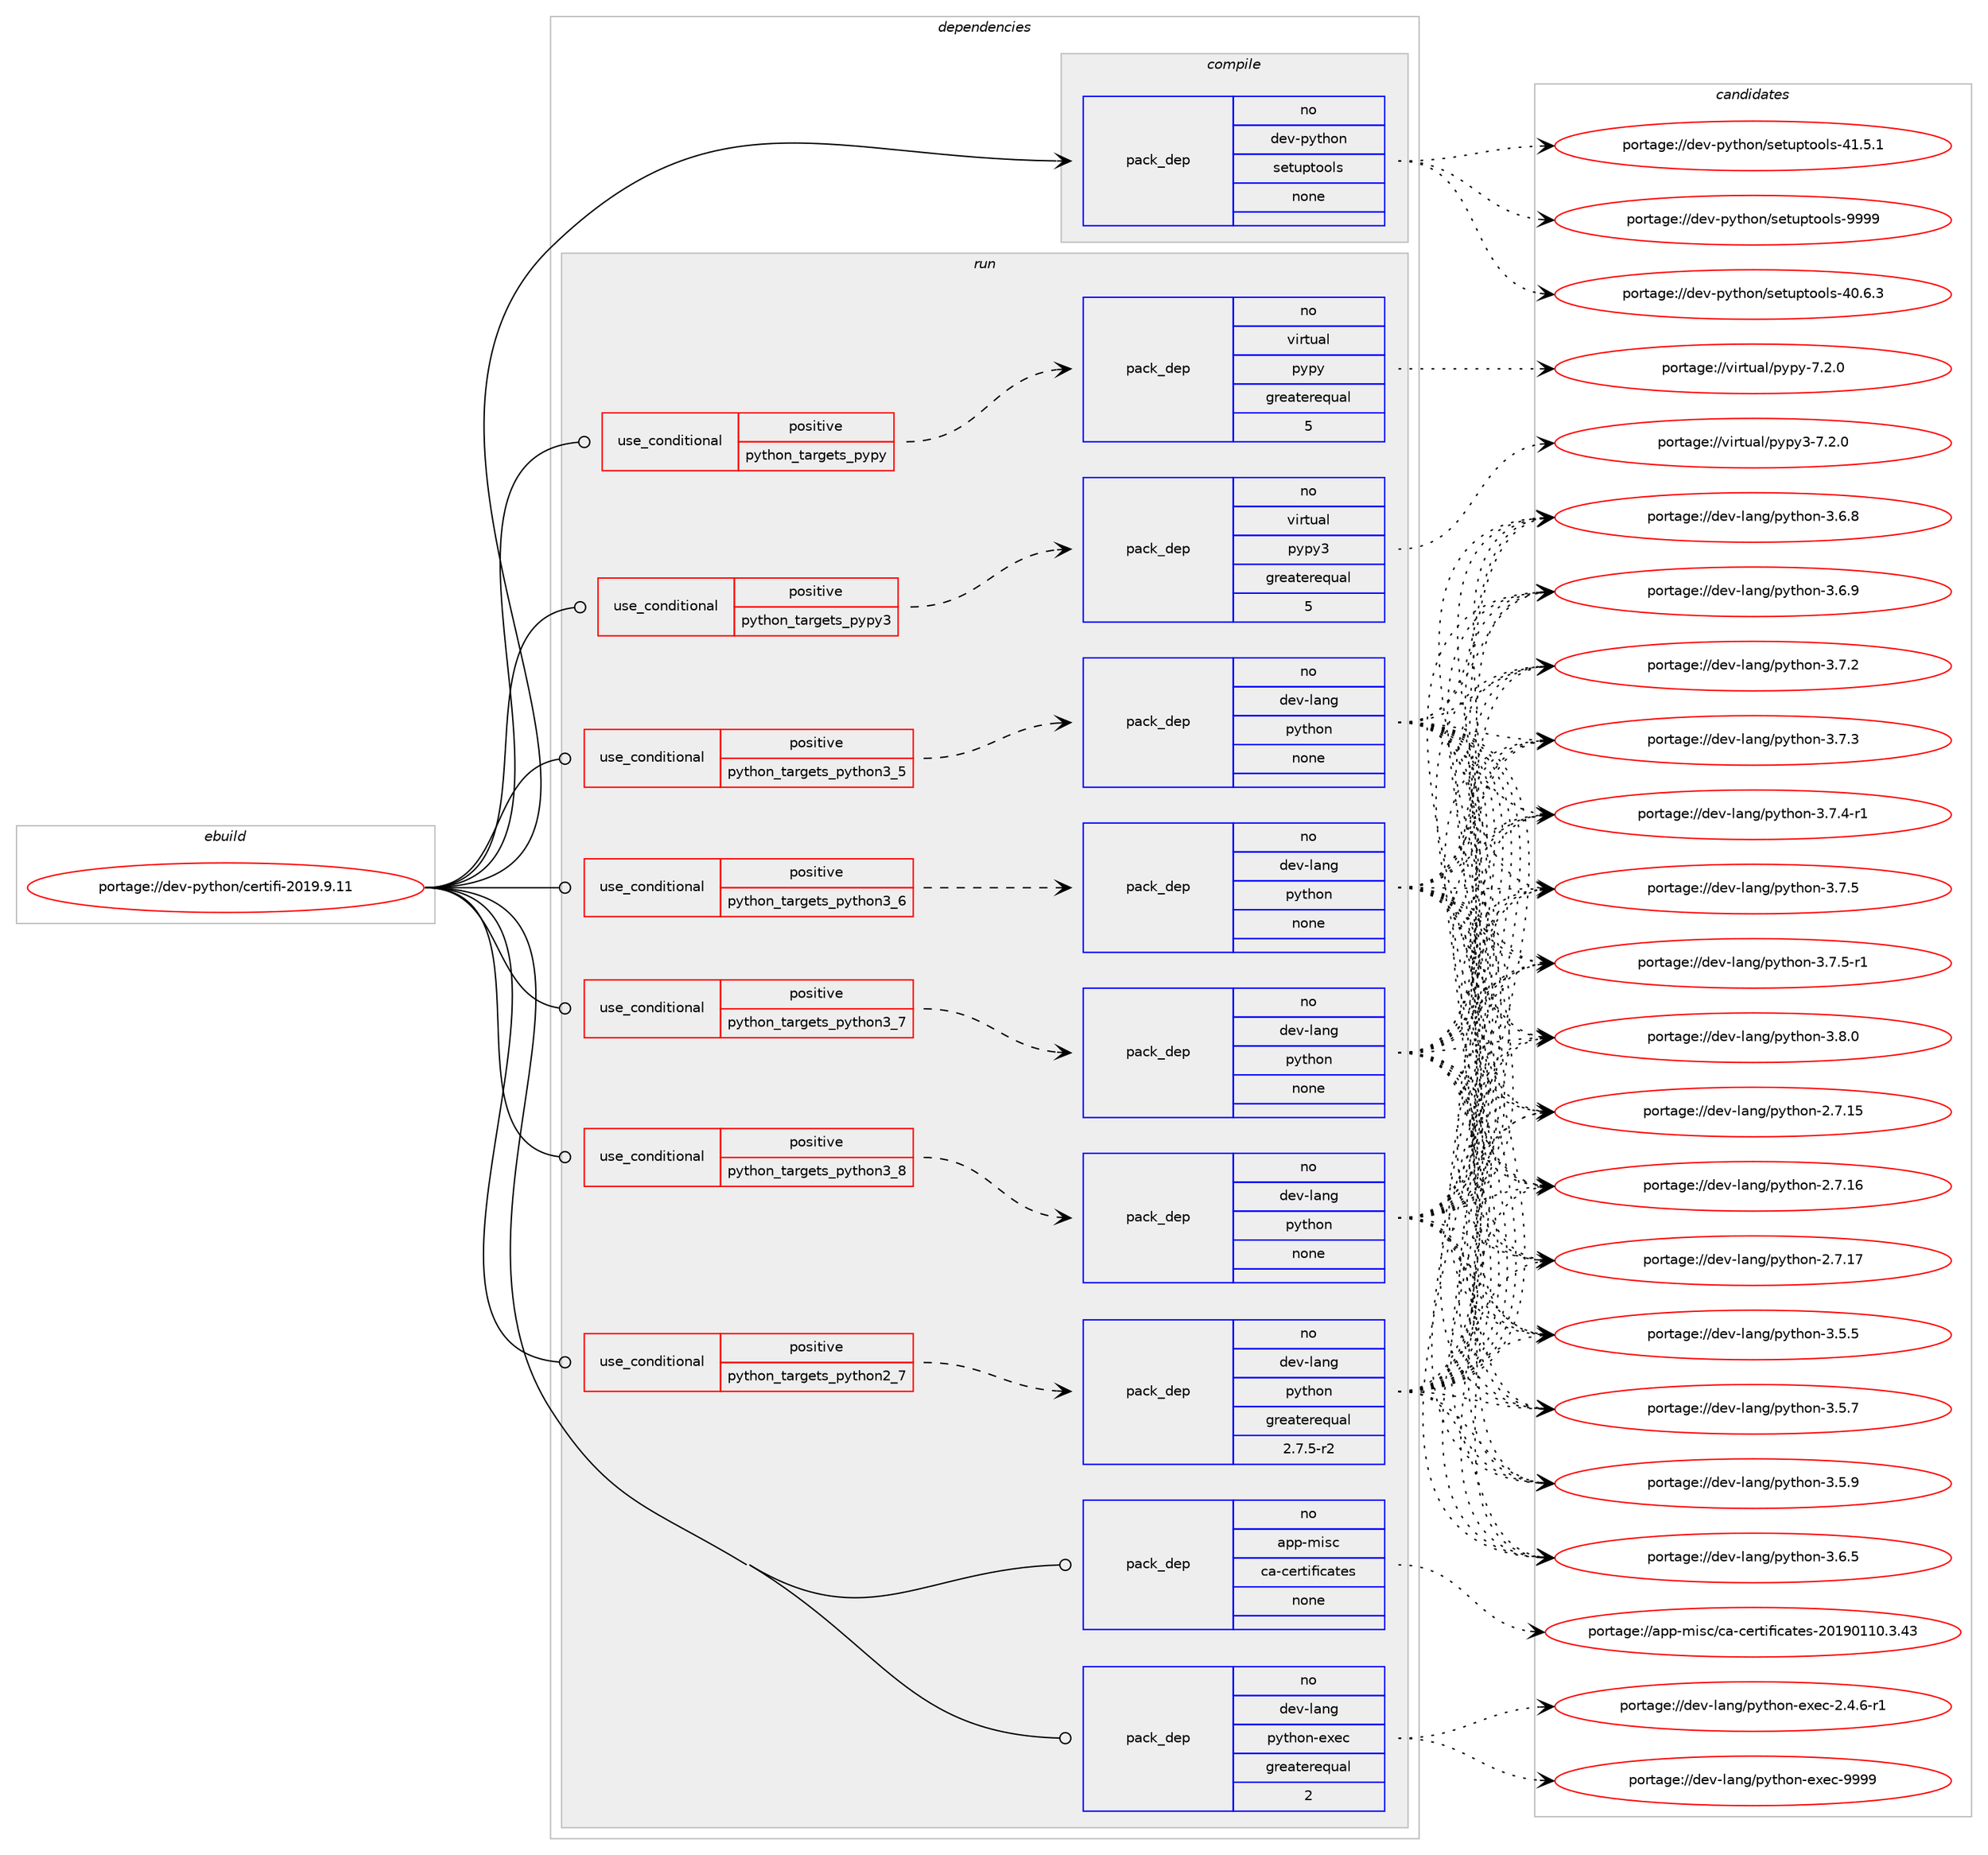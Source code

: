 digraph prolog {

# *************
# Graph options
# *************

newrank=true;
concentrate=true;
compound=true;
graph [rankdir=LR,fontname=Helvetica,fontsize=10,ranksep=1.5];#, ranksep=2.5, nodesep=0.2];
edge  [arrowhead=vee];
node  [fontname=Helvetica,fontsize=10];

# **********
# The ebuild
# **********

subgraph cluster_leftcol {
color=gray;
rank=same;
label=<<i>ebuild</i>>;
id [label="portage://dev-python/certifi-2019.9.11", color=red, width=4, href="../dev-python/certifi-2019.9.11.svg"];
}

# ****************
# The dependencies
# ****************

subgraph cluster_midcol {
color=gray;
label=<<i>dependencies</i>>;
subgraph cluster_compile {
fillcolor="#eeeeee";
style=filled;
label=<<i>compile</i>>;
subgraph pack103481 {
dependency133468 [label=<<TABLE BORDER="0" CELLBORDER="1" CELLSPACING="0" CELLPADDING="4" WIDTH="220"><TR><TD ROWSPAN="6" CELLPADDING="30">pack_dep</TD></TR><TR><TD WIDTH="110">no</TD></TR><TR><TD>dev-python</TD></TR><TR><TD>setuptools</TD></TR><TR><TD>none</TD></TR><TR><TD></TD></TR></TABLE>>, shape=none, color=blue];
}
id:e -> dependency133468:w [weight=20,style="solid",arrowhead="vee"];
}
subgraph cluster_compileandrun {
fillcolor="#eeeeee";
style=filled;
label=<<i>compile and run</i>>;
}
subgraph cluster_run {
fillcolor="#eeeeee";
style=filled;
label=<<i>run</i>>;
subgraph cond26675 {
dependency133469 [label=<<TABLE BORDER="0" CELLBORDER="1" CELLSPACING="0" CELLPADDING="4"><TR><TD ROWSPAN="3" CELLPADDING="10">use_conditional</TD></TR><TR><TD>positive</TD></TR><TR><TD>python_targets_pypy</TD></TR></TABLE>>, shape=none, color=red];
subgraph pack103482 {
dependency133470 [label=<<TABLE BORDER="0" CELLBORDER="1" CELLSPACING="0" CELLPADDING="4" WIDTH="220"><TR><TD ROWSPAN="6" CELLPADDING="30">pack_dep</TD></TR><TR><TD WIDTH="110">no</TD></TR><TR><TD>virtual</TD></TR><TR><TD>pypy</TD></TR><TR><TD>greaterequal</TD></TR><TR><TD>5</TD></TR></TABLE>>, shape=none, color=blue];
}
dependency133469:e -> dependency133470:w [weight=20,style="dashed",arrowhead="vee"];
}
id:e -> dependency133469:w [weight=20,style="solid",arrowhead="odot"];
subgraph cond26676 {
dependency133471 [label=<<TABLE BORDER="0" CELLBORDER="1" CELLSPACING="0" CELLPADDING="4"><TR><TD ROWSPAN="3" CELLPADDING="10">use_conditional</TD></TR><TR><TD>positive</TD></TR><TR><TD>python_targets_pypy3</TD></TR></TABLE>>, shape=none, color=red];
subgraph pack103483 {
dependency133472 [label=<<TABLE BORDER="0" CELLBORDER="1" CELLSPACING="0" CELLPADDING="4" WIDTH="220"><TR><TD ROWSPAN="6" CELLPADDING="30">pack_dep</TD></TR><TR><TD WIDTH="110">no</TD></TR><TR><TD>virtual</TD></TR><TR><TD>pypy3</TD></TR><TR><TD>greaterequal</TD></TR><TR><TD>5</TD></TR></TABLE>>, shape=none, color=blue];
}
dependency133471:e -> dependency133472:w [weight=20,style="dashed",arrowhead="vee"];
}
id:e -> dependency133471:w [weight=20,style="solid",arrowhead="odot"];
subgraph cond26677 {
dependency133473 [label=<<TABLE BORDER="0" CELLBORDER="1" CELLSPACING="0" CELLPADDING="4"><TR><TD ROWSPAN="3" CELLPADDING="10">use_conditional</TD></TR><TR><TD>positive</TD></TR><TR><TD>python_targets_python2_7</TD></TR></TABLE>>, shape=none, color=red];
subgraph pack103484 {
dependency133474 [label=<<TABLE BORDER="0" CELLBORDER="1" CELLSPACING="0" CELLPADDING="4" WIDTH="220"><TR><TD ROWSPAN="6" CELLPADDING="30">pack_dep</TD></TR><TR><TD WIDTH="110">no</TD></TR><TR><TD>dev-lang</TD></TR><TR><TD>python</TD></TR><TR><TD>greaterequal</TD></TR><TR><TD>2.7.5-r2</TD></TR></TABLE>>, shape=none, color=blue];
}
dependency133473:e -> dependency133474:w [weight=20,style="dashed",arrowhead="vee"];
}
id:e -> dependency133473:w [weight=20,style="solid",arrowhead="odot"];
subgraph cond26678 {
dependency133475 [label=<<TABLE BORDER="0" CELLBORDER="1" CELLSPACING="0" CELLPADDING="4"><TR><TD ROWSPAN="3" CELLPADDING="10">use_conditional</TD></TR><TR><TD>positive</TD></TR><TR><TD>python_targets_python3_5</TD></TR></TABLE>>, shape=none, color=red];
subgraph pack103485 {
dependency133476 [label=<<TABLE BORDER="0" CELLBORDER="1" CELLSPACING="0" CELLPADDING="4" WIDTH="220"><TR><TD ROWSPAN="6" CELLPADDING="30">pack_dep</TD></TR><TR><TD WIDTH="110">no</TD></TR><TR><TD>dev-lang</TD></TR><TR><TD>python</TD></TR><TR><TD>none</TD></TR><TR><TD></TD></TR></TABLE>>, shape=none, color=blue];
}
dependency133475:e -> dependency133476:w [weight=20,style="dashed",arrowhead="vee"];
}
id:e -> dependency133475:w [weight=20,style="solid",arrowhead="odot"];
subgraph cond26679 {
dependency133477 [label=<<TABLE BORDER="0" CELLBORDER="1" CELLSPACING="0" CELLPADDING="4"><TR><TD ROWSPAN="3" CELLPADDING="10">use_conditional</TD></TR><TR><TD>positive</TD></TR><TR><TD>python_targets_python3_6</TD></TR></TABLE>>, shape=none, color=red];
subgraph pack103486 {
dependency133478 [label=<<TABLE BORDER="0" CELLBORDER="1" CELLSPACING="0" CELLPADDING="4" WIDTH="220"><TR><TD ROWSPAN="6" CELLPADDING="30">pack_dep</TD></TR><TR><TD WIDTH="110">no</TD></TR><TR><TD>dev-lang</TD></TR><TR><TD>python</TD></TR><TR><TD>none</TD></TR><TR><TD></TD></TR></TABLE>>, shape=none, color=blue];
}
dependency133477:e -> dependency133478:w [weight=20,style="dashed",arrowhead="vee"];
}
id:e -> dependency133477:w [weight=20,style="solid",arrowhead="odot"];
subgraph cond26680 {
dependency133479 [label=<<TABLE BORDER="0" CELLBORDER="1" CELLSPACING="0" CELLPADDING="4"><TR><TD ROWSPAN="3" CELLPADDING="10">use_conditional</TD></TR><TR><TD>positive</TD></TR><TR><TD>python_targets_python3_7</TD></TR></TABLE>>, shape=none, color=red];
subgraph pack103487 {
dependency133480 [label=<<TABLE BORDER="0" CELLBORDER="1" CELLSPACING="0" CELLPADDING="4" WIDTH="220"><TR><TD ROWSPAN="6" CELLPADDING="30">pack_dep</TD></TR><TR><TD WIDTH="110">no</TD></TR><TR><TD>dev-lang</TD></TR><TR><TD>python</TD></TR><TR><TD>none</TD></TR><TR><TD></TD></TR></TABLE>>, shape=none, color=blue];
}
dependency133479:e -> dependency133480:w [weight=20,style="dashed",arrowhead="vee"];
}
id:e -> dependency133479:w [weight=20,style="solid",arrowhead="odot"];
subgraph cond26681 {
dependency133481 [label=<<TABLE BORDER="0" CELLBORDER="1" CELLSPACING="0" CELLPADDING="4"><TR><TD ROWSPAN="3" CELLPADDING="10">use_conditional</TD></TR><TR><TD>positive</TD></TR><TR><TD>python_targets_python3_8</TD></TR></TABLE>>, shape=none, color=red];
subgraph pack103488 {
dependency133482 [label=<<TABLE BORDER="0" CELLBORDER="1" CELLSPACING="0" CELLPADDING="4" WIDTH="220"><TR><TD ROWSPAN="6" CELLPADDING="30">pack_dep</TD></TR><TR><TD WIDTH="110">no</TD></TR><TR><TD>dev-lang</TD></TR><TR><TD>python</TD></TR><TR><TD>none</TD></TR><TR><TD></TD></TR></TABLE>>, shape=none, color=blue];
}
dependency133481:e -> dependency133482:w [weight=20,style="dashed",arrowhead="vee"];
}
id:e -> dependency133481:w [weight=20,style="solid",arrowhead="odot"];
subgraph pack103489 {
dependency133483 [label=<<TABLE BORDER="0" CELLBORDER="1" CELLSPACING="0" CELLPADDING="4" WIDTH="220"><TR><TD ROWSPAN="6" CELLPADDING="30">pack_dep</TD></TR><TR><TD WIDTH="110">no</TD></TR><TR><TD>app-misc</TD></TR><TR><TD>ca-certificates</TD></TR><TR><TD>none</TD></TR><TR><TD></TD></TR></TABLE>>, shape=none, color=blue];
}
id:e -> dependency133483:w [weight=20,style="solid",arrowhead="odot"];
subgraph pack103490 {
dependency133484 [label=<<TABLE BORDER="0" CELLBORDER="1" CELLSPACING="0" CELLPADDING="4" WIDTH="220"><TR><TD ROWSPAN="6" CELLPADDING="30">pack_dep</TD></TR><TR><TD WIDTH="110">no</TD></TR><TR><TD>dev-lang</TD></TR><TR><TD>python-exec</TD></TR><TR><TD>greaterequal</TD></TR><TR><TD>2</TD></TR></TABLE>>, shape=none, color=blue];
}
id:e -> dependency133484:w [weight=20,style="solid",arrowhead="odot"];
}
}

# **************
# The candidates
# **************

subgraph cluster_choices {
rank=same;
color=gray;
label=<<i>candidates</i>>;

subgraph choice103481 {
color=black;
nodesep=1;
choiceportage100101118451121211161041111104711510111611711211611111110811545524846544651 [label="portage://dev-python/setuptools-40.6.3", color=red, width=4,href="../dev-python/setuptools-40.6.3.svg"];
choiceportage100101118451121211161041111104711510111611711211611111110811545524946534649 [label="portage://dev-python/setuptools-41.5.1", color=red, width=4,href="../dev-python/setuptools-41.5.1.svg"];
choiceportage10010111845112121116104111110471151011161171121161111111081154557575757 [label="portage://dev-python/setuptools-9999", color=red, width=4,href="../dev-python/setuptools-9999.svg"];
dependency133468:e -> choiceportage100101118451121211161041111104711510111611711211611111110811545524846544651:w [style=dotted,weight="100"];
dependency133468:e -> choiceportage100101118451121211161041111104711510111611711211611111110811545524946534649:w [style=dotted,weight="100"];
dependency133468:e -> choiceportage10010111845112121116104111110471151011161171121161111111081154557575757:w [style=dotted,weight="100"];
}
subgraph choice103482 {
color=black;
nodesep=1;
choiceportage1181051141161179710847112121112121455546504648 [label="portage://virtual/pypy-7.2.0", color=red, width=4,href="../virtual/pypy-7.2.0.svg"];
dependency133470:e -> choiceportage1181051141161179710847112121112121455546504648:w [style=dotted,weight="100"];
}
subgraph choice103483 {
color=black;
nodesep=1;
choiceportage118105114116117971084711212111212151455546504648 [label="portage://virtual/pypy3-7.2.0", color=red, width=4,href="../virtual/pypy3-7.2.0.svg"];
dependency133472:e -> choiceportage118105114116117971084711212111212151455546504648:w [style=dotted,weight="100"];
}
subgraph choice103484 {
color=black;
nodesep=1;
choiceportage10010111845108971101034711212111610411111045504655464953 [label="portage://dev-lang/python-2.7.15", color=red, width=4,href="../dev-lang/python-2.7.15.svg"];
choiceportage10010111845108971101034711212111610411111045504655464954 [label="portage://dev-lang/python-2.7.16", color=red, width=4,href="../dev-lang/python-2.7.16.svg"];
choiceportage10010111845108971101034711212111610411111045504655464955 [label="portage://dev-lang/python-2.7.17", color=red, width=4,href="../dev-lang/python-2.7.17.svg"];
choiceportage100101118451089711010347112121116104111110455146534653 [label="portage://dev-lang/python-3.5.5", color=red, width=4,href="../dev-lang/python-3.5.5.svg"];
choiceportage100101118451089711010347112121116104111110455146534655 [label="portage://dev-lang/python-3.5.7", color=red, width=4,href="../dev-lang/python-3.5.7.svg"];
choiceportage100101118451089711010347112121116104111110455146534657 [label="portage://dev-lang/python-3.5.9", color=red, width=4,href="../dev-lang/python-3.5.9.svg"];
choiceportage100101118451089711010347112121116104111110455146544653 [label="portage://dev-lang/python-3.6.5", color=red, width=4,href="../dev-lang/python-3.6.5.svg"];
choiceportage100101118451089711010347112121116104111110455146544656 [label="portage://dev-lang/python-3.6.8", color=red, width=4,href="../dev-lang/python-3.6.8.svg"];
choiceportage100101118451089711010347112121116104111110455146544657 [label="portage://dev-lang/python-3.6.9", color=red, width=4,href="../dev-lang/python-3.6.9.svg"];
choiceportage100101118451089711010347112121116104111110455146554650 [label="portage://dev-lang/python-3.7.2", color=red, width=4,href="../dev-lang/python-3.7.2.svg"];
choiceportage100101118451089711010347112121116104111110455146554651 [label="portage://dev-lang/python-3.7.3", color=red, width=4,href="../dev-lang/python-3.7.3.svg"];
choiceportage1001011184510897110103471121211161041111104551465546524511449 [label="portage://dev-lang/python-3.7.4-r1", color=red, width=4,href="../dev-lang/python-3.7.4-r1.svg"];
choiceportage100101118451089711010347112121116104111110455146554653 [label="portage://dev-lang/python-3.7.5", color=red, width=4,href="../dev-lang/python-3.7.5.svg"];
choiceportage1001011184510897110103471121211161041111104551465546534511449 [label="portage://dev-lang/python-3.7.5-r1", color=red, width=4,href="../dev-lang/python-3.7.5-r1.svg"];
choiceportage100101118451089711010347112121116104111110455146564648 [label="portage://dev-lang/python-3.8.0", color=red, width=4,href="../dev-lang/python-3.8.0.svg"];
dependency133474:e -> choiceportage10010111845108971101034711212111610411111045504655464953:w [style=dotted,weight="100"];
dependency133474:e -> choiceportage10010111845108971101034711212111610411111045504655464954:w [style=dotted,weight="100"];
dependency133474:e -> choiceportage10010111845108971101034711212111610411111045504655464955:w [style=dotted,weight="100"];
dependency133474:e -> choiceportage100101118451089711010347112121116104111110455146534653:w [style=dotted,weight="100"];
dependency133474:e -> choiceportage100101118451089711010347112121116104111110455146534655:w [style=dotted,weight="100"];
dependency133474:e -> choiceportage100101118451089711010347112121116104111110455146534657:w [style=dotted,weight="100"];
dependency133474:e -> choiceportage100101118451089711010347112121116104111110455146544653:w [style=dotted,weight="100"];
dependency133474:e -> choiceportage100101118451089711010347112121116104111110455146544656:w [style=dotted,weight="100"];
dependency133474:e -> choiceportage100101118451089711010347112121116104111110455146544657:w [style=dotted,weight="100"];
dependency133474:e -> choiceportage100101118451089711010347112121116104111110455146554650:w [style=dotted,weight="100"];
dependency133474:e -> choiceportage100101118451089711010347112121116104111110455146554651:w [style=dotted,weight="100"];
dependency133474:e -> choiceportage1001011184510897110103471121211161041111104551465546524511449:w [style=dotted,weight="100"];
dependency133474:e -> choiceportage100101118451089711010347112121116104111110455146554653:w [style=dotted,weight="100"];
dependency133474:e -> choiceportage1001011184510897110103471121211161041111104551465546534511449:w [style=dotted,weight="100"];
dependency133474:e -> choiceportage100101118451089711010347112121116104111110455146564648:w [style=dotted,weight="100"];
}
subgraph choice103485 {
color=black;
nodesep=1;
choiceportage10010111845108971101034711212111610411111045504655464953 [label="portage://dev-lang/python-2.7.15", color=red, width=4,href="../dev-lang/python-2.7.15.svg"];
choiceportage10010111845108971101034711212111610411111045504655464954 [label="portage://dev-lang/python-2.7.16", color=red, width=4,href="../dev-lang/python-2.7.16.svg"];
choiceportage10010111845108971101034711212111610411111045504655464955 [label="portage://dev-lang/python-2.7.17", color=red, width=4,href="../dev-lang/python-2.7.17.svg"];
choiceportage100101118451089711010347112121116104111110455146534653 [label="portage://dev-lang/python-3.5.5", color=red, width=4,href="../dev-lang/python-3.5.5.svg"];
choiceportage100101118451089711010347112121116104111110455146534655 [label="portage://dev-lang/python-3.5.7", color=red, width=4,href="../dev-lang/python-3.5.7.svg"];
choiceportage100101118451089711010347112121116104111110455146534657 [label="portage://dev-lang/python-3.5.9", color=red, width=4,href="../dev-lang/python-3.5.9.svg"];
choiceportage100101118451089711010347112121116104111110455146544653 [label="portage://dev-lang/python-3.6.5", color=red, width=4,href="../dev-lang/python-3.6.5.svg"];
choiceportage100101118451089711010347112121116104111110455146544656 [label="portage://dev-lang/python-3.6.8", color=red, width=4,href="../dev-lang/python-3.6.8.svg"];
choiceportage100101118451089711010347112121116104111110455146544657 [label="portage://dev-lang/python-3.6.9", color=red, width=4,href="../dev-lang/python-3.6.9.svg"];
choiceportage100101118451089711010347112121116104111110455146554650 [label="portage://dev-lang/python-3.7.2", color=red, width=4,href="../dev-lang/python-3.7.2.svg"];
choiceportage100101118451089711010347112121116104111110455146554651 [label="portage://dev-lang/python-3.7.3", color=red, width=4,href="../dev-lang/python-3.7.3.svg"];
choiceportage1001011184510897110103471121211161041111104551465546524511449 [label="portage://dev-lang/python-3.7.4-r1", color=red, width=4,href="../dev-lang/python-3.7.4-r1.svg"];
choiceportage100101118451089711010347112121116104111110455146554653 [label="portage://dev-lang/python-3.7.5", color=red, width=4,href="../dev-lang/python-3.7.5.svg"];
choiceportage1001011184510897110103471121211161041111104551465546534511449 [label="portage://dev-lang/python-3.7.5-r1", color=red, width=4,href="../dev-lang/python-3.7.5-r1.svg"];
choiceportage100101118451089711010347112121116104111110455146564648 [label="portage://dev-lang/python-3.8.0", color=red, width=4,href="../dev-lang/python-3.8.0.svg"];
dependency133476:e -> choiceportage10010111845108971101034711212111610411111045504655464953:w [style=dotted,weight="100"];
dependency133476:e -> choiceportage10010111845108971101034711212111610411111045504655464954:w [style=dotted,weight="100"];
dependency133476:e -> choiceportage10010111845108971101034711212111610411111045504655464955:w [style=dotted,weight="100"];
dependency133476:e -> choiceportage100101118451089711010347112121116104111110455146534653:w [style=dotted,weight="100"];
dependency133476:e -> choiceportage100101118451089711010347112121116104111110455146534655:w [style=dotted,weight="100"];
dependency133476:e -> choiceportage100101118451089711010347112121116104111110455146534657:w [style=dotted,weight="100"];
dependency133476:e -> choiceportage100101118451089711010347112121116104111110455146544653:w [style=dotted,weight="100"];
dependency133476:e -> choiceportage100101118451089711010347112121116104111110455146544656:w [style=dotted,weight="100"];
dependency133476:e -> choiceportage100101118451089711010347112121116104111110455146544657:w [style=dotted,weight="100"];
dependency133476:e -> choiceportage100101118451089711010347112121116104111110455146554650:w [style=dotted,weight="100"];
dependency133476:e -> choiceportage100101118451089711010347112121116104111110455146554651:w [style=dotted,weight="100"];
dependency133476:e -> choiceportage1001011184510897110103471121211161041111104551465546524511449:w [style=dotted,weight="100"];
dependency133476:e -> choiceportage100101118451089711010347112121116104111110455146554653:w [style=dotted,weight="100"];
dependency133476:e -> choiceportage1001011184510897110103471121211161041111104551465546534511449:w [style=dotted,weight="100"];
dependency133476:e -> choiceportage100101118451089711010347112121116104111110455146564648:w [style=dotted,weight="100"];
}
subgraph choice103486 {
color=black;
nodesep=1;
choiceportage10010111845108971101034711212111610411111045504655464953 [label="portage://dev-lang/python-2.7.15", color=red, width=4,href="../dev-lang/python-2.7.15.svg"];
choiceportage10010111845108971101034711212111610411111045504655464954 [label="portage://dev-lang/python-2.7.16", color=red, width=4,href="../dev-lang/python-2.7.16.svg"];
choiceportage10010111845108971101034711212111610411111045504655464955 [label="portage://dev-lang/python-2.7.17", color=red, width=4,href="../dev-lang/python-2.7.17.svg"];
choiceportage100101118451089711010347112121116104111110455146534653 [label="portage://dev-lang/python-3.5.5", color=red, width=4,href="../dev-lang/python-3.5.5.svg"];
choiceportage100101118451089711010347112121116104111110455146534655 [label="portage://dev-lang/python-3.5.7", color=red, width=4,href="../dev-lang/python-3.5.7.svg"];
choiceportage100101118451089711010347112121116104111110455146534657 [label="portage://dev-lang/python-3.5.9", color=red, width=4,href="../dev-lang/python-3.5.9.svg"];
choiceportage100101118451089711010347112121116104111110455146544653 [label="portage://dev-lang/python-3.6.5", color=red, width=4,href="../dev-lang/python-3.6.5.svg"];
choiceportage100101118451089711010347112121116104111110455146544656 [label="portage://dev-lang/python-3.6.8", color=red, width=4,href="../dev-lang/python-3.6.8.svg"];
choiceportage100101118451089711010347112121116104111110455146544657 [label="portage://dev-lang/python-3.6.9", color=red, width=4,href="../dev-lang/python-3.6.9.svg"];
choiceportage100101118451089711010347112121116104111110455146554650 [label="portage://dev-lang/python-3.7.2", color=red, width=4,href="../dev-lang/python-3.7.2.svg"];
choiceportage100101118451089711010347112121116104111110455146554651 [label="portage://dev-lang/python-3.7.3", color=red, width=4,href="../dev-lang/python-3.7.3.svg"];
choiceportage1001011184510897110103471121211161041111104551465546524511449 [label="portage://dev-lang/python-3.7.4-r1", color=red, width=4,href="../dev-lang/python-3.7.4-r1.svg"];
choiceportage100101118451089711010347112121116104111110455146554653 [label="portage://dev-lang/python-3.7.5", color=red, width=4,href="../dev-lang/python-3.7.5.svg"];
choiceportage1001011184510897110103471121211161041111104551465546534511449 [label="portage://dev-lang/python-3.7.5-r1", color=red, width=4,href="../dev-lang/python-3.7.5-r1.svg"];
choiceportage100101118451089711010347112121116104111110455146564648 [label="portage://dev-lang/python-3.8.0", color=red, width=4,href="../dev-lang/python-3.8.0.svg"];
dependency133478:e -> choiceportage10010111845108971101034711212111610411111045504655464953:w [style=dotted,weight="100"];
dependency133478:e -> choiceportage10010111845108971101034711212111610411111045504655464954:w [style=dotted,weight="100"];
dependency133478:e -> choiceportage10010111845108971101034711212111610411111045504655464955:w [style=dotted,weight="100"];
dependency133478:e -> choiceportage100101118451089711010347112121116104111110455146534653:w [style=dotted,weight="100"];
dependency133478:e -> choiceportage100101118451089711010347112121116104111110455146534655:w [style=dotted,weight="100"];
dependency133478:e -> choiceportage100101118451089711010347112121116104111110455146534657:w [style=dotted,weight="100"];
dependency133478:e -> choiceportage100101118451089711010347112121116104111110455146544653:w [style=dotted,weight="100"];
dependency133478:e -> choiceportage100101118451089711010347112121116104111110455146544656:w [style=dotted,weight="100"];
dependency133478:e -> choiceportage100101118451089711010347112121116104111110455146544657:w [style=dotted,weight="100"];
dependency133478:e -> choiceportage100101118451089711010347112121116104111110455146554650:w [style=dotted,weight="100"];
dependency133478:e -> choiceportage100101118451089711010347112121116104111110455146554651:w [style=dotted,weight="100"];
dependency133478:e -> choiceportage1001011184510897110103471121211161041111104551465546524511449:w [style=dotted,weight="100"];
dependency133478:e -> choiceportage100101118451089711010347112121116104111110455146554653:w [style=dotted,weight="100"];
dependency133478:e -> choiceportage1001011184510897110103471121211161041111104551465546534511449:w [style=dotted,weight="100"];
dependency133478:e -> choiceportage100101118451089711010347112121116104111110455146564648:w [style=dotted,weight="100"];
}
subgraph choice103487 {
color=black;
nodesep=1;
choiceportage10010111845108971101034711212111610411111045504655464953 [label="portage://dev-lang/python-2.7.15", color=red, width=4,href="../dev-lang/python-2.7.15.svg"];
choiceportage10010111845108971101034711212111610411111045504655464954 [label="portage://dev-lang/python-2.7.16", color=red, width=4,href="../dev-lang/python-2.7.16.svg"];
choiceportage10010111845108971101034711212111610411111045504655464955 [label="portage://dev-lang/python-2.7.17", color=red, width=4,href="../dev-lang/python-2.7.17.svg"];
choiceportage100101118451089711010347112121116104111110455146534653 [label="portage://dev-lang/python-3.5.5", color=red, width=4,href="../dev-lang/python-3.5.5.svg"];
choiceportage100101118451089711010347112121116104111110455146534655 [label="portage://dev-lang/python-3.5.7", color=red, width=4,href="../dev-lang/python-3.5.7.svg"];
choiceportage100101118451089711010347112121116104111110455146534657 [label="portage://dev-lang/python-3.5.9", color=red, width=4,href="../dev-lang/python-3.5.9.svg"];
choiceportage100101118451089711010347112121116104111110455146544653 [label="portage://dev-lang/python-3.6.5", color=red, width=4,href="../dev-lang/python-3.6.5.svg"];
choiceportage100101118451089711010347112121116104111110455146544656 [label="portage://dev-lang/python-3.6.8", color=red, width=4,href="../dev-lang/python-3.6.8.svg"];
choiceportage100101118451089711010347112121116104111110455146544657 [label="portage://dev-lang/python-3.6.9", color=red, width=4,href="../dev-lang/python-3.6.9.svg"];
choiceportage100101118451089711010347112121116104111110455146554650 [label="portage://dev-lang/python-3.7.2", color=red, width=4,href="../dev-lang/python-3.7.2.svg"];
choiceportage100101118451089711010347112121116104111110455146554651 [label="portage://dev-lang/python-3.7.3", color=red, width=4,href="../dev-lang/python-3.7.3.svg"];
choiceportage1001011184510897110103471121211161041111104551465546524511449 [label="portage://dev-lang/python-3.7.4-r1", color=red, width=4,href="../dev-lang/python-3.7.4-r1.svg"];
choiceportage100101118451089711010347112121116104111110455146554653 [label="portage://dev-lang/python-3.7.5", color=red, width=4,href="../dev-lang/python-3.7.5.svg"];
choiceportage1001011184510897110103471121211161041111104551465546534511449 [label="portage://dev-lang/python-3.7.5-r1", color=red, width=4,href="../dev-lang/python-3.7.5-r1.svg"];
choiceportage100101118451089711010347112121116104111110455146564648 [label="portage://dev-lang/python-3.8.0", color=red, width=4,href="../dev-lang/python-3.8.0.svg"];
dependency133480:e -> choiceportage10010111845108971101034711212111610411111045504655464953:w [style=dotted,weight="100"];
dependency133480:e -> choiceportage10010111845108971101034711212111610411111045504655464954:w [style=dotted,weight="100"];
dependency133480:e -> choiceportage10010111845108971101034711212111610411111045504655464955:w [style=dotted,weight="100"];
dependency133480:e -> choiceportage100101118451089711010347112121116104111110455146534653:w [style=dotted,weight="100"];
dependency133480:e -> choiceportage100101118451089711010347112121116104111110455146534655:w [style=dotted,weight="100"];
dependency133480:e -> choiceportage100101118451089711010347112121116104111110455146534657:w [style=dotted,weight="100"];
dependency133480:e -> choiceportage100101118451089711010347112121116104111110455146544653:w [style=dotted,weight="100"];
dependency133480:e -> choiceportage100101118451089711010347112121116104111110455146544656:w [style=dotted,weight="100"];
dependency133480:e -> choiceportage100101118451089711010347112121116104111110455146544657:w [style=dotted,weight="100"];
dependency133480:e -> choiceportage100101118451089711010347112121116104111110455146554650:w [style=dotted,weight="100"];
dependency133480:e -> choiceportage100101118451089711010347112121116104111110455146554651:w [style=dotted,weight="100"];
dependency133480:e -> choiceportage1001011184510897110103471121211161041111104551465546524511449:w [style=dotted,weight="100"];
dependency133480:e -> choiceportage100101118451089711010347112121116104111110455146554653:w [style=dotted,weight="100"];
dependency133480:e -> choiceportage1001011184510897110103471121211161041111104551465546534511449:w [style=dotted,weight="100"];
dependency133480:e -> choiceportage100101118451089711010347112121116104111110455146564648:w [style=dotted,weight="100"];
}
subgraph choice103488 {
color=black;
nodesep=1;
choiceportage10010111845108971101034711212111610411111045504655464953 [label="portage://dev-lang/python-2.7.15", color=red, width=4,href="../dev-lang/python-2.7.15.svg"];
choiceportage10010111845108971101034711212111610411111045504655464954 [label="portage://dev-lang/python-2.7.16", color=red, width=4,href="../dev-lang/python-2.7.16.svg"];
choiceportage10010111845108971101034711212111610411111045504655464955 [label="portage://dev-lang/python-2.7.17", color=red, width=4,href="../dev-lang/python-2.7.17.svg"];
choiceportage100101118451089711010347112121116104111110455146534653 [label="portage://dev-lang/python-3.5.5", color=red, width=4,href="../dev-lang/python-3.5.5.svg"];
choiceportage100101118451089711010347112121116104111110455146534655 [label="portage://dev-lang/python-3.5.7", color=red, width=4,href="../dev-lang/python-3.5.7.svg"];
choiceportage100101118451089711010347112121116104111110455146534657 [label="portage://dev-lang/python-3.5.9", color=red, width=4,href="../dev-lang/python-3.5.9.svg"];
choiceportage100101118451089711010347112121116104111110455146544653 [label="portage://dev-lang/python-3.6.5", color=red, width=4,href="../dev-lang/python-3.6.5.svg"];
choiceportage100101118451089711010347112121116104111110455146544656 [label="portage://dev-lang/python-3.6.8", color=red, width=4,href="../dev-lang/python-3.6.8.svg"];
choiceportage100101118451089711010347112121116104111110455146544657 [label="portage://dev-lang/python-3.6.9", color=red, width=4,href="../dev-lang/python-3.6.9.svg"];
choiceportage100101118451089711010347112121116104111110455146554650 [label="portage://dev-lang/python-3.7.2", color=red, width=4,href="../dev-lang/python-3.7.2.svg"];
choiceportage100101118451089711010347112121116104111110455146554651 [label="portage://dev-lang/python-3.7.3", color=red, width=4,href="../dev-lang/python-3.7.3.svg"];
choiceportage1001011184510897110103471121211161041111104551465546524511449 [label="portage://dev-lang/python-3.7.4-r1", color=red, width=4,href="../dev-lang/python-3.7.4-r1.svg"];
choiceportage100101118451089711010347112121116104111110455146554653 [label="portage://dev-lang/python-3.7.5", color=red, width=4,href="../dev-lang/python-3.7.5.svg"];
choiceportage1001011184510897110103471121211161041111104551465546534511449 [label="portage://dev-lang/python-3.7.5-r1", color=red, width=4,href="../dev-lang/python-3.7.5-r1.svg"];
choiceportage100101118451089711010347112121116104111110455146564648 [label="portage://dev-lang/python-3.8.0", color=red, width=4,href="../dev-lang/python-3.8.0.svg"];
dependency133482:e -> choiceportage10010111845108971101034711212111610411111045504655464953:w [style=dotted,weight="100"];
dependency133482:e -> choiceportage10010111845108971101034711212111610411111045504655464954:w [style=dotted,weight="100"];
dependency133482:e -> choiceportage10010111845108971101034711212111610411111045504655464955:w [style=dotted,weight="100"];
dependency133482:e -> choiceportage100101118451089711010347112121116104111110455146534653:w [style=dotted,weight="100"];
dependency133482:e -> choiceportage100101118451089711010347112121116104111110455146534655:w [style=dotted,weight="100"];
dependency133482:e -> choiceportage100101118451089711010347112121116104111110455146534657:w [style=dotted,weight="100"];
dependency133482:e -> choiceportage100101118451089711010347112121116104111110455146544653:w [style=dotted,weight="100"];
dependency133482:e -> choiceportage100101118451089711010347112121116104111110455146544656:w [style=dotted,weight="100"];
dependency133482:e -> choiceportage100101118451089711010347112121116104111110455146544657:w [style=dotted,weight="100"];
dependency133482:e -> choiceportage100101118451089711010347112121116104111110455146554650:w [style=dotted,weight="100"];
dependency133482:e -> choiceportage100101118451089711010347112121116104111110455146554651:w [style=dotted,weight="100"];
dependency133482:e -> choiceportage1001011184510897110103471121211161041111104551465546524511449:w [style=dotted,weight="100"];
dependency133482:e -> choiceportage100101118451089711010347112121116104111110455146554653:w [style=dotted,weight="100"];
dependency133482:e -> choiceportage1001011184510897110103471121211161041111104551465546534511449:w [style=dotted,weight="100"];
dependency133482:e -> choiceportage100101118451089711010347112121116104111110455146564648:w [style=dotted,weight="100"];
}
subgraph choice103489 {
color=black;
nodesep=1;
choiceportage971121124510910511599479997459910111411610510210599971161011154550484957484949484651465251 [label="portage://app-misc/ca-certificates-20190110.3.43", color=red, width=4,href="../app-misc/ca-certificates-20190110.3.43.svg"];
dependency133483:e -> choiceportage971121124510910511599479997459910111411610510210599971161011154550484957484949484651465251:w [style=dotted,weight="100"];
}
subgraph choice103490 {
color=black;
nodesep=1;
choiceportage10010111845108971101034711212111610411111045101120101994550465246544511449 [label="portage://dev-lang/python-exec-2.4.6-r1", color=red, width=4,href="../dev-lang/python-exec-2.4.6-r1.svg"];
choiceportage10010111845108971101034711212111610411111045101120101994557575757 [label="portage://dev-lang/python-exec-9999", color=red, width=4,href="../dev-lang/python-exec-9999.svg"];
dependency133484:e -> choiceportage10010111845108971101034711212111610411111045101120101994550465246544511449:w [style=dotted,weight="100"];
dependency133484:e -> choiceportage10010111845108971101034711212111610411111045101120101994557575757:w [style=dotted,weight="100"];
}
}

}
